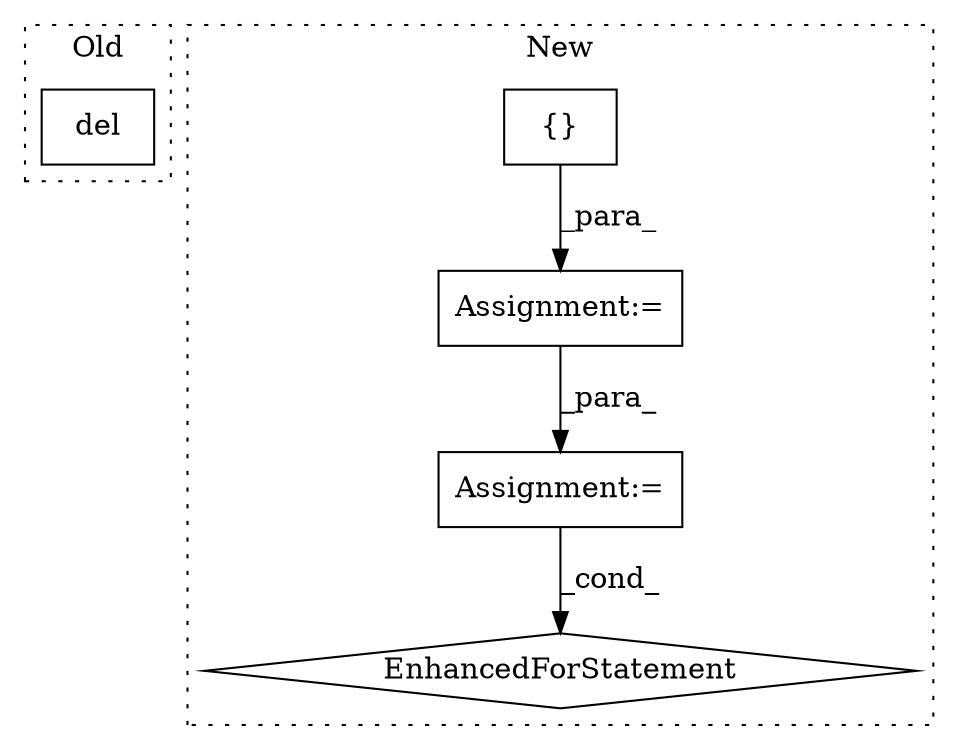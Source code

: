 digraph G {
subgraph cluster0 {
1 [label="del" a="32" s="1584,1624" l="4,1" shape="box"];
label = "Old";
style="dotted";
}
subgraph cluster1 {
2 [label="{}" a="4" s="1698,1752" l="1,1" shape="box"];
3 [label="EnhancedForStatement" a="70" s="1786,1860" l="53,2" shape="diamond"];
4 [label="Assignment:=" a="7" s="1786,1860" l="53,2" shape="box"];
5 [label="Assignment:=" a="7" s="1685" l="1" shape="box"];
label = "New";
style="dotted";
}
2 -> 5 [label="_para_"];
4 -> 3 [label="_cond_"];
5 -> 4 [label="_para_"];
}
